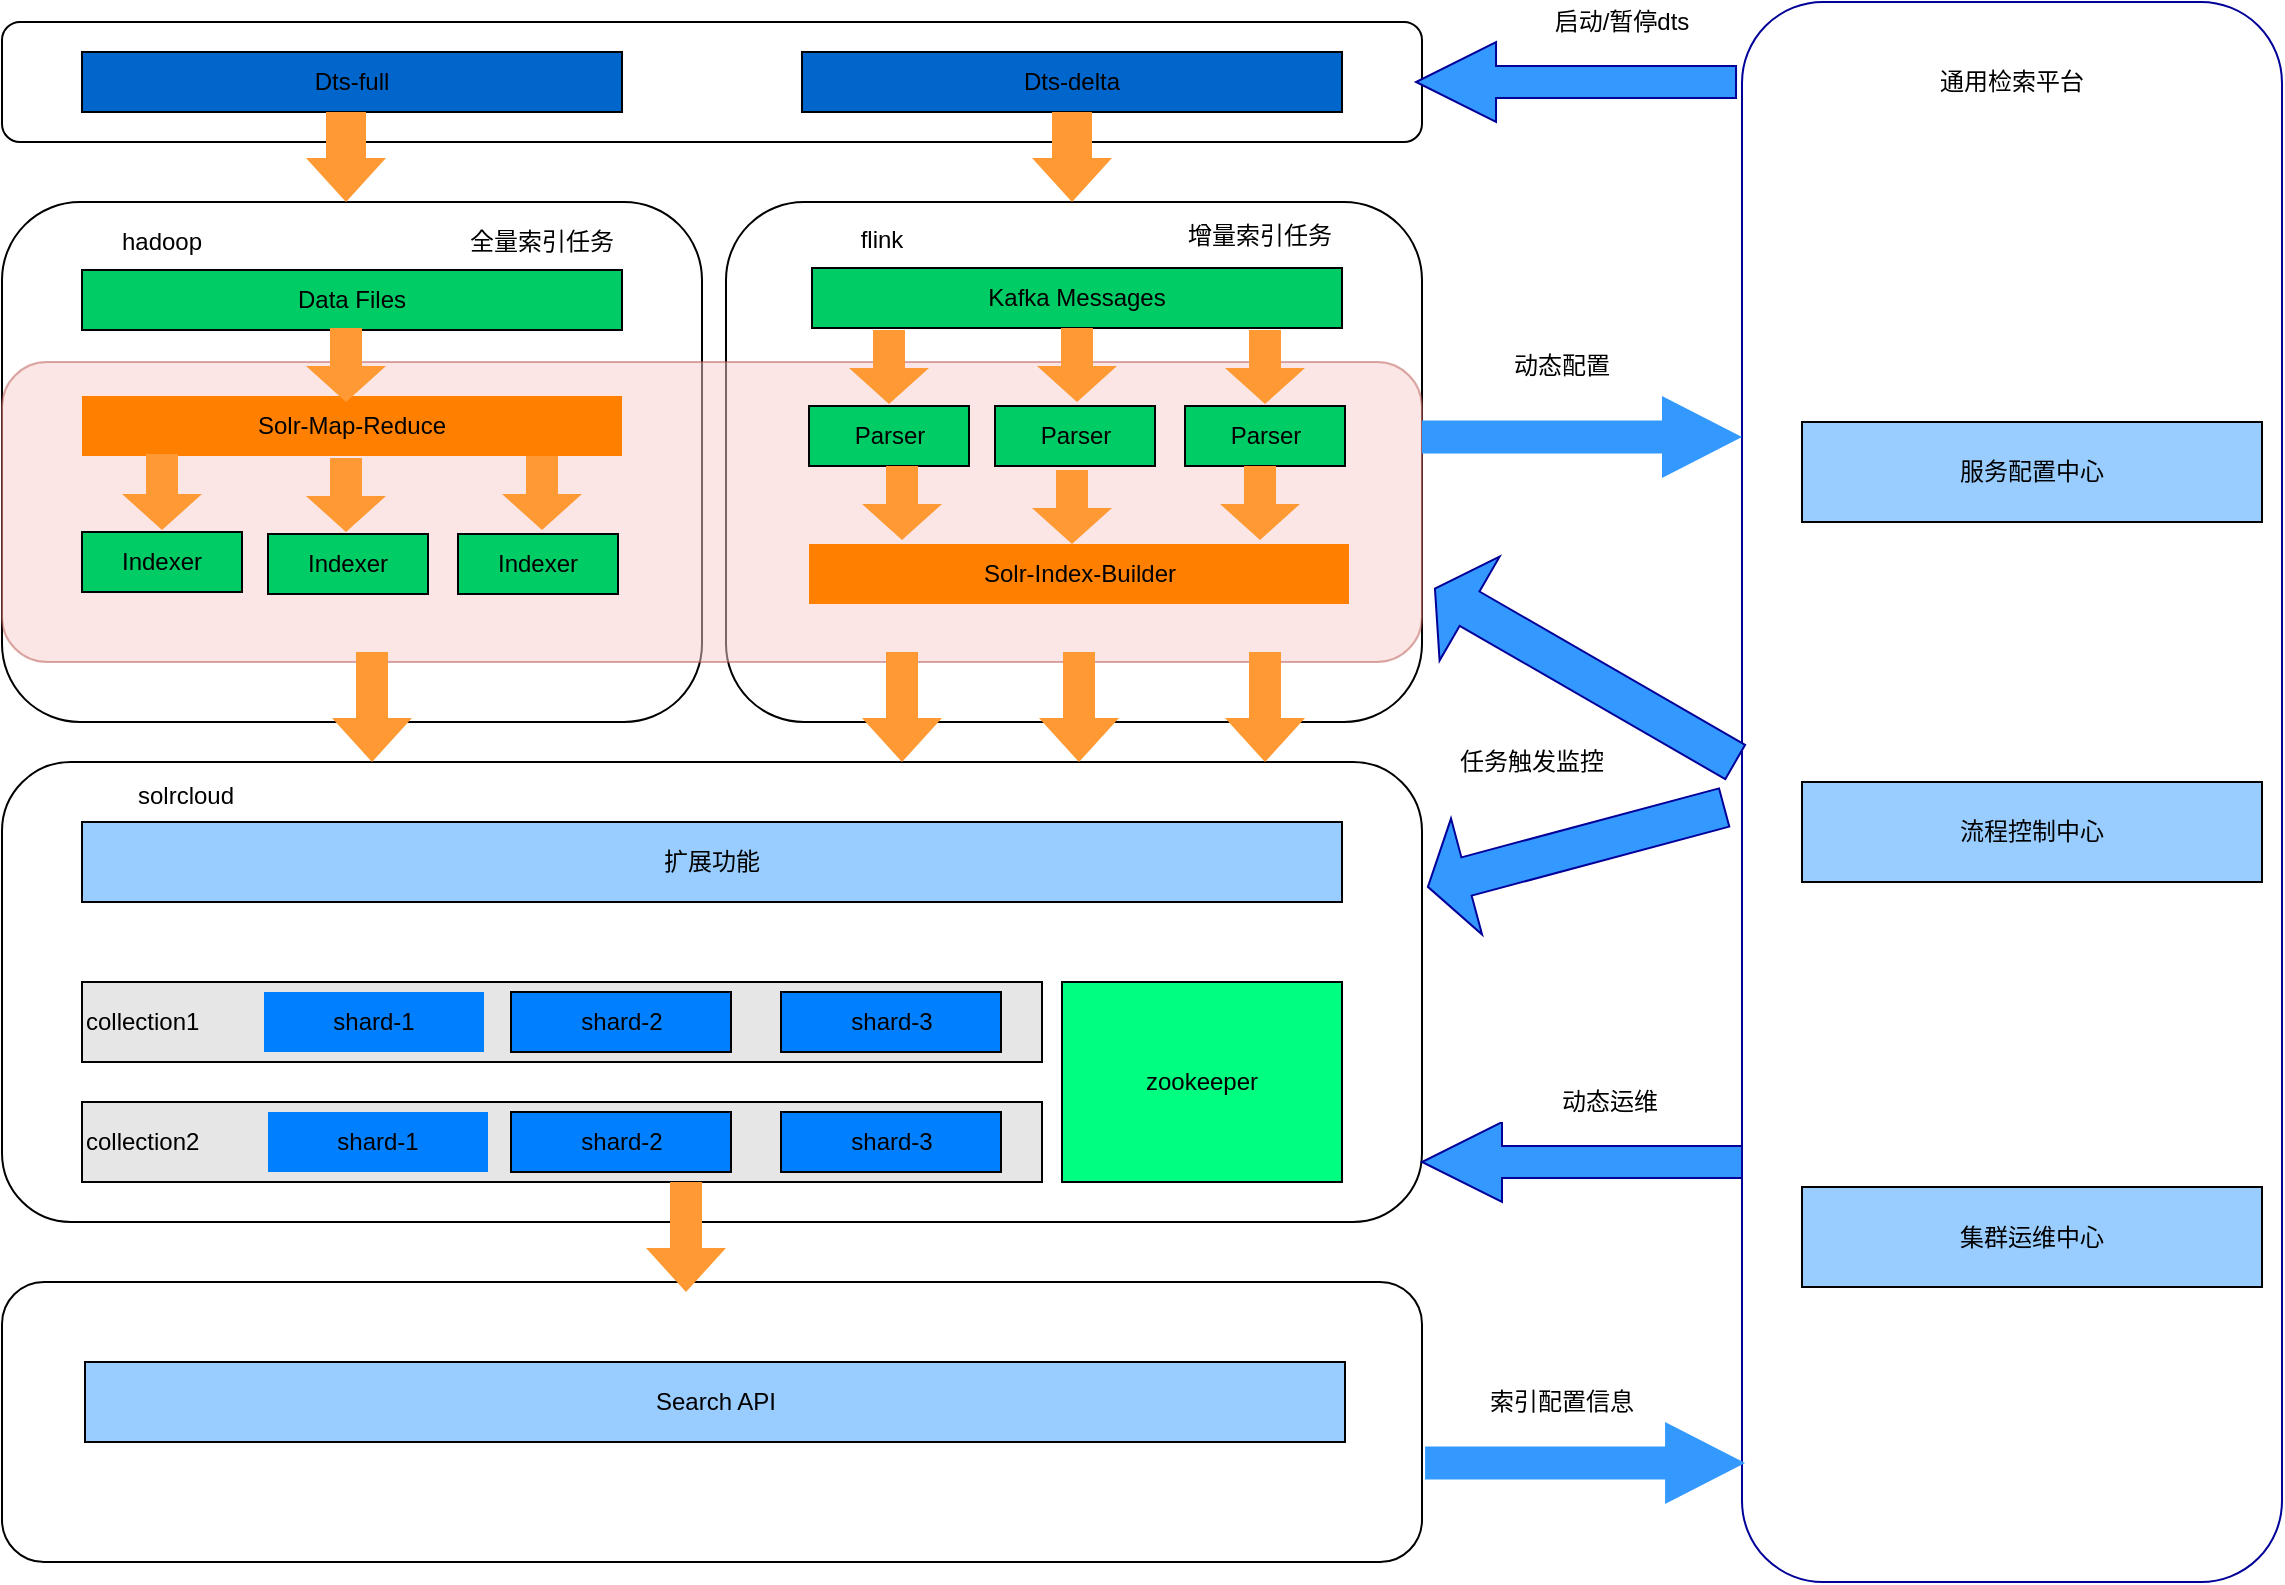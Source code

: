 <mxfile version="13.7.5" type="github">
  <diagram id="LUMRh5OlZpuZEt3NDZdp" name="Page-1">
    <mxGraphModel dx="1426" dy="803" grid="1" gridSize="10" guides="1" tooltips="1" connect="1" arrows="1" fold="1" page="1" pageScale="1" pageWidth="827" pageHeight="1169" math="0" shadow="0">
      <root>
        <mxCell id="0" />
        <mxCell id="1" parent="0" />
        <mxCell id="xKzn0QDxyfaIzEWa7lP7-2" value="" style="rounded=1;whiteSpace=wrap;html=1;" parent="1" vertex="1">
          <mxGeometry x="50" y="270" width="710" height="60" as="geometry" />
        </mxCell>
        <mxCell id="xKzn0QDxyfaIzEWa7lP7-3" value="Dts-full" style="rounded=0;whiteSpace=wrap;html=1;fillColor=#0066CC;" parent="1" vertex="1">
          <mxGeometry x="90" y="285" width="270" height="30" as="geometry" />
        </mxCell>
        <mxCell id="xKzn0QDxyfaIzEWa7lP7-4" value="Dts-delta" style="rounded=0;whiteSpace=wrap;html=1;fillColor=#0066CC;" parent="1" vertex="1">
          <mxGeometry x="450" y="285" width="270" height="30" as="geometry" />
        </mxCell>
        <mxCell id="xKzn0QDxyfaIzEWa7lP7-7" value="" style="rounded=1;whiteSpace=wrap;html=1;" parent="1" vertex="1">
          <mxGeometry x="50" y="360" width="350" height="260" as="geometry" />
        </mxCell>
        <mxCell id="xKzn0QDxyfaIzEWa7lP7-9" value="" style="rounded=1;whiteSpace=wrap;html=1;" parent="1" vertex="1">
          <mxGeometry x="50" y="640" width="710" height="230" as="geometry" />
        </mxCell>
        <mxCell id="xKzn0QDxyfaIzEWa7lP7-11" value="" style="html=1;shadow=0;dashed=0;align=center;verticalAlign=middle;shape=mxgraph.arrows2.arrow;dy=0.5;dx=22;direction=south;notch=0;fillColor=#FF9933;strokeColor=none;" parent="1" vertex="1">
          <mxGeometry x="202" y="315" width="40" height="45" as="geometry" />
        </mxCell>
        <mxCell id="xKzn0QDxyfaIzEWa7lP7-8" value="" style="rounded=1;whiteSpace=wrap;html=1;" parent="1" vertex="1">
          <mxGeometry x="412" y="360" width="348" height="260" as="geometry" />
        </mxCell>
        <mxCell id="xKzn0QDxyfaIzEWa7lP7-14" value="" style="rounded=1;whiteSpace=wrap;html=1;strokeColor=#b85450;fillColor=#f8cecc;opacity=50;" parent="1" vertex="1">
          <mxGeometry x="50" y="440" width="710" height="150" as="geometry" />
        </mxCell>
        <mxCell id="xKzn0QDxyfaIzEWa7lP7-16" value="Data Files" style="rounded=0;whiteSpace=wrap;html=1;fillColor=#00CC66;" parent="1" vertex="1">
          <mxGeometry x="90" y="394" width="270" height="30" as="geometry" />
        </mxCell>
        <mxCell id="xKzn0QDxyfaIzEWa7lP7-17" value="Kafka Messages" style="rounded=0;whiteSpace=wrap;html=1;fillColor=#00CC66;" parent="1" vertex="1">
          <mxGeometry x="455" y="393" width="265" height="30" as="geometry" />
        </mxCell>
        <mxCell id="f2b8wQUxbWhwlR0vjk2G-1" value="hadoop" style="rounded=0;whiteSpace=wrap;html=1;strokeColor=none;fillColor=#FFFFFF;" vertex="1" parent="1">
          <mxGeometry x="70" y="370" width="120" height="20" as="geometry" />
        </mxCell>
        <mxCell id="f2b8wQUxbWhwlR0vjk2G-2" value="全量索引任务&lt;span style=&quot;color: rgba(0 , 0 , 0 , 0) ; font-family: monospace ; font-size: 0px&quot;&gt;%3CmxGraphModel%3E%3Croot%3E%3CmxCell%20id%3D%220%22%2F%3E%3CmxCell%20id%3D%221%22%20parent%3D%220%22%2F%3E%3CmxCell%20id%3D%222%22%20value%3D%22hadoop%22%20style%3D%22rounded%3D0%3BwhiteSpace%3Dwrap%3Bhtml%3D1%3BfillColor%3D%2300CC66%3B%22%20vertex%3D%221%22%20parent%3D%221%22%3E%3CmxGeometry%20x%3D%2270%22%20y%3D%22370%22%20width%3D%22120%22%20height%3D%2220%22%20as%3D%22geometry%22%2F%3E%3C%2FmxCell%3E%3C%2Froot%3E%3C%2FmxGraphModel%3E&lt;/span&gt;" style="rounded=0;whiteSpace=wrap;html=1;fillColor=#FFFFFF;strokeColor=none;" vertex="1" parent="1">
          <mxGeometry x="260" y="370" width="120" height="20" as="geometry" />
        </mxCell>
        <mxCell id="f2b8wQUxbWhwlR0vjk2G-3" value="flink" style="rounded=0;whiteSpace=wrap;html=1;strokeColor=none;fillColor=#FFFFFF;" vertex="1" parent="1">
          <mxGeometry x="430" y="369" width="120" height="20" as="geometry" />
        </mxCell>
        <mxCell id="f2b8wQUxbWhwlR0vjk2G-4" value="增量索引任务" style="rounded=0;whiteSpace=wrap;html=1;strokeColor=none;fillColor=#FFFFFF;" vertex="1" parent="1">
          <mxGeometry x="619" y="367" width="120" height="20" as="geometry" />
        </mxCell>
        <mxCell id="f2b8wQUxbWhwlR0vjk2G-5" value="Solr-Map-Reduce" style="rounded=0;whiteSpace=wrap;html=1;fillColor=#FF8000;strokeColor=none;" vertex="1" parent="1">
          <mxGeometry x="90" y="457" width="270" height="30" as="geometry" />
        </mxCell>
        <mxCell id="f2b8wQUxbWhwlR0vjk2G-6" value="Indexer" style="rounded=0;whiteSpace=wrap;html=1;fillColor=#00CC66;" vertex="1" parent="1">
          <mxGeometry x="90" y="525" width="80" height="30" as="geometry" />
        </mxCell>
        <mxCell id="f2b8wQUxbWhwlR0vjk2G-7" value="Indexer" style="rounded=0;whiteSpace=wrap;html=1;fillColor=#00CC66;" vertex="1" parent="1">
          <mxGeometry x="183" y="526" width="80" height="30" as="geometry" />
        </mxCell>
        <mxCell id="f2b8wQUxbWhwlR0vjk2G-8" value="Indexer" style="rounded=0;whiteSpace=wrap;html=1;fillColor=#00CC66;" vertex="1" parent="1">
          <mxGeometry x="278" y="526" width="80" height="30" as="geometry" />
        </mxCell>
        <mxCell id="f2b8wQUxbWhwlR0vjk2G-13" value="Parser" style="rounded=0;whiteSpace=wrap;html=1;fillColor=#00CC66;" vertex="1" parent="1">
          <mxGeometry x="453.5" y="462" width="80" height="30" as="geometry" />
        </mxCell>
        <mxCell id="f2b8wQUxbWhwlR0vjk2G-14" value="Parser" style="rounded=0;whiteSpace=wrap;html=1;fillColor=#00CC66;" vertex="1" parent="1">
          <mxGeometry x="546.5" y="462" width="80" height="30" as="geometry" />
        </mxCell>
        <mxCell id="f2b8wQUxbWhwlR0vjk2G-15" value="Parser" style="rounded=0;whiteSpace=wrap;html=1;fillColor=#00CC66;" vertex="1" parent="1">
          <mxGeometry x="641.5" y="462" width="80" height="30" as="geometry" />
        </mxCell>
        <mxCell id="f2b8wQUxbWhwlR0vjk2G-16" value="Solr-Index-Builder" style="rounded=0;whiteSpace=wrap;html=1;fillColor=#FF8000;strokeColor=none;" vertex="1" parent="1">
          <mxGeometry x="453.5" y="531" width="270" height="30" as="geometry" />
        </mxCell>
        <mxCell id="f2b8wQUxbWhwlR0vjk2G-18" value="" style="html=1;shadow=0;dashed=0;align=center;verticalAlign=middle;shape=mxgraph.arrows2.arrow;dy=0.5;dx=22;direction=south;notch=0;fillColor=#FF9933;strokeColor=none;" vertex="1" parent="1">
          <mxGeometry x="565" y="315" width="40" height="45" as="geometry" />
        </mxCell>
        <mxCell id="f2b8wQUxbWhwlR0vjk2G-19" value="" style="html=1;shadow=0;dashed=0;align=center;verticalAlign=middle;shape=mxgraph.arrows2.arrow;dy=0.6;dx=18;direction=south;notch=0;fillColor=#FF9933;strokeColor=none;" vertex="1" parent="1">
          <mxGeometry x="202" y="423" width="40" height="37" as="geometry" />
        </mxCell>
        <mxCell id="f2b8wQUxbWhwlR0vjk2G-20" value="" style="html=1;shadow=0;dashed=0;align=center;verticalAlign=middle;shape=mxgraph.arrows2.arrow;dy=0.6;dx=18;direction=south;notch=0;fillColor=#FF9933;strokeColor=none;" vertex="1" parent="1">
          <mxGeometry x="567.5" y="423" width="40" height="37" as="geometry" />
        </mxCell>
        <mxCell id="f2b8wQUxbWhwlR0vjk2G-21" value="" style="html=1;shadow=0;dashed=0;align=center;verticalAlign=middle;shape=mxgraph.arrows2.arrow;dy=0.6;dx=18;direction=south;notch=0;fillColor=#FF9933;strokeColor=none;" vertex="1" parent="1">
          <mxGeometry x="473.5" y="424" width="40" height="37" as="geometry" />
        </mxCell>
        <mxCell id="f2b8wQUxbWhwlR0vjk2G-22" value="" style="html=1;shadow=0;dashed=0;align=center;verticalAlign=middle;shape=mxgraph.arrows2.arrow;dy=0.6;dx=18;direction=south;notch=0;fillColor=#FF9933;strokeColor=none;" vertex="1" parent="1">
          <mxGeometry x="661.5" y="424" width="40" height="37" as="geometry" />
        </mxCell>
        <mxCell id="f2b8wQUxbWhwlR0vjk2G-23" value="" style="html=1;shadow=0;dashed=0;align=center;verticalAlign=middle;shape=mxgraph.arrows2.arrow;dy=0.6;dx=18;direction=south;notch=0;fillColor=#FF9933;strokeColor=none;" vertex="1" parent="1">
          <mxGeometry x="110" y="486" width="40" height="38" as="geometry" />
        </mxCell>
        <mxCell id="f2b8wQUxbWhwlR0vjk2G-24" value="" style="html=1;shadow=0;dashed=0;align=center;verticalAlign=middle;shape=mxgraph.arrows2.arrow;dy=0.6;dx=18;direction=south;notch=0;fillColor=#FF9933;strokeColor=none;" vertex="1" parent="1">
          <mxGeometry x="202" y="488" width="40" height="37" as="geometry" />
        </mxCell>
        <mxCell id="f2b8wQUxbWhwlR0vjk2G-25" value="" style="html=1;shadow=0;dashed=0;align=center;verticalAlign=middle;shape=mxgraph.arrows2.arrow;dy=0.6;dx=18;direction=south;notch=0;fillColor=#FF9933;strokeColor=none;" vertex="1" parent="1">
          <mxGeometry x="300" y="487" width="40" height="37" as="geometry" />
        </mxCell>
        <mxCell id="f2b8wQUxbWhwlR0vjk2G-26" value="" style="html=1;shadow=0;dashed=0;align=center;verticalAlign=middle;shape=mxgraph.arrows2.arrow;dy=0.6;dx=18;direction=south;notch=0;fillColor=#FF9933;strokeColor=none;" vertex="1" parent="1">
          <mxGeometry x="480" y="492" width="40" height="37" as="geometry" />
        </mxCell>
        <mxCell id="f2b8wQUxbWhwlR0vjk2G-27" value="" style="html=1;shadow=0;dashed=0;align=center;verticalAlign=middle;shape=mxgraph.arrows2.arrow;dy=0.6;dx=18;direction=south;notch=0;fillColor=#FF9933;strokeColor=none;" vertex="1" parent="1">
          <mxGeometry x="565" y="494" width="40" height="37" as="geometry" />
        </mxCell>
        <mxCell id="f2b8wQUxbWhwlR0vjk2G-28" value="" style="html=1;shadow=0;dashed=0;align=center;verticalAlign=middle;shape=mxgraph.arrows2.arrow;dy=0.6;dx=18;direction=south;notch=0;fillColor=#FF9933;strokeColor=none;" vertex="1" parent="1">
          <mxGeometry x="659" y="492" width="40" height="37" as="geometry" />
        </mxCell>
        <mxCell id="f2b8wQUxbWhwlR0vjk2G-30" value="" style="html=1;shadow=0;dashed=0;align=center;verticalAlign=middle;shape=mxgraph.arrows2.arrow;dy=0.6;dx=22;direction=south;notch=0;fillColor=#FF9933;strokeColor=none;" vertex="1" parent="1">
          <mxGeometry x="215" y="585" width="40" height="55" as="geometry" />
        </mxCell>
        <mxCell id="f2b8wQUxbWhwlR0vjk2G-32" value="" style="html=1;shadow=0;dashed=0;align=center;verticalAlign=middle;shape=mxgraph.arrows2.arrow;dy=0.6;dx=22;direction=south;notch=0;fillColor=#FF9933;strokeColor=none;" vertex="1" parent="1">
          <mxGeometry x="480" y="585" width="40" height="55" as="geometry" />
        </mxCell>
        <mxCell id="f2b8wQUxbWhwlR0vjk2G-33" value="" style="html=1;shadow=0;dashed=0;align=center;verticalAlign=middle;shape=mxgraph.arrows2.arrow;dy=0.6;dx=22;direction=south;notch=0;fillColor=#FF9933;strokeColor=none;" vertex="1" parent="1">
          <mxGeometry x="568.5" y="585" width="40" height="55" as="geometry" />
        </mxCell>
        <mxCell id="f2b8wQUxbWhwlR0vjk2G-34" value="" style="html=1;shadow=0;dashed=0;align=center;verticalAlign=middle;shape=mxgraph.arrows2.arrow;dy=0.6;dx=22;direction=south;notch=0;fillColor=#FF9933;strokeColor=none;" vertex="1" parent="1">
          <mxGeometry x="661.5" y="585" width="40" height="55" as="geometry" />
        </mxCell>
        <mxCell id="f2b8wQUxbWhwlR0vjk2G-36" value="扩展功能" style="rounded=0;whiteSpace=wrap;html=1;fillColor=#99CCFF;" vertex="1" parent="1">
          <mxGeometry x="90" y="670" width="630" height="40" as="geometry" />
        </mxCell>
        <mxCell id="f2b8wQUxbWhwlR0vjk2G-37" value="solrcloud" style="rounded=0;whiteSpace=wrap;html=1;strokeColor=none;fillColor=#FFFFFF;" vertex="1" parent="1">
          <mxGeometry x="82" y="647" width="120" height="20" as="geometry" />
        </mxCell>
        <mxCell id="f2b8wQUxbWhwlR0vjk2G-38" value="collection1" style="rounded=0;whiteSpace=wrap;html=1;fillColor=#E6E6E6;align=left;" vertex="1" parent="1">
          <mxGeometry x="90" y="750" width="480" height="40" as="geometry" />
        </mxCell>
        <mxCell id="f2b8wQUxbWhwlR0vjk2G-39" value="collection2" style="rounded=0;whiteSpace=wrap;html=1;fillColor=#E6E6E6;align=left;" vertex="1" parent="1">
          <mxGeometry x="90" y="810" width="480" height="40" as="geometry" />
        </mxCell>
        <mxCell id="f2b8wQUxbWhwlR0vjk2G-40" value="shard-1" style="rounded=0;whiteSpace=wrap;html=1;strokeColor=none;fillColor=#007FFF;" vertex="1" parent="1">
          <mxGeometry x="181" y="755" width="110" height="30" as="geometry" />
        </mxCell>
        <mxCell id="f2b8wQUxbWhwlR0vjk2G-41" value="shard-2" style="rounded=0;whiteSpace=wrap;html=1;fillColor=#007FFF;" vertex="1" parent="1">
          <mxGeometry x="304.5" y="755" width="110" height="30" as="geometry" />
        </mxCell>
        <mxCell id="f2b8wQUxbWhwlR0vjk2G-42" value="shard-3" style="rounded=0;whiteSpace=wrap;html=1;fillColor=#007FFF;" vertex="1" parent="1">
          <mxGeometry x="439.5" y="755" width="110" height="30" as="geometry" />
        </mxCell>
        <mxCell id="f2b8wQUxbWhwlR0vjk2G-43" value="shard-1" style="rounded=0;whiteSpace=wrap;html=1;strokeColor=none;fillColor=#007FFF;" vertex="1" parent="1">
          <mxGeometry x="183" y="815" width="110" height="30" as="geometry" />
        </mxCell>
        <mxCell id="f2b8wQUxbWhwlR0vjk2G-44" value="shard-2" style="rounded=0;whiteSpace=wrap;html=1;fillColor=#007FFF;" vertex="1" parent="1">
          <mxGeometry x="304.5" y="815" width="110" height="30" as="geometry" />
        </mxCell>
        <mxCell id="f2b8wQUxbWhwlR0vjk2G-45" value="shard-3" style="rounded=0;whiteSpace=wrap;html=1;fillColor=#007FFF;" vertex="1" parent="1">
          <mxGeometry x="439.5" y="815" width="110" height="30" as="geometry" />
        </mxCell>
        <mxCell id="f2b8wQUxbWhwlR0vjk2G-46" value="zookeeper" style="rounded=0;whiteSpace=wrap;html=1;align=center;fillColor=#00FF80;" vertex="1" parent="1">
          <mxGeometry x="580" y="750" width="140" height="100" as="geometry" />
        </mxCell>
        <mxCell id="f2b8wQUxbWhwlR0vjk2G-47" value="" style="rounded=1;whiteSpace=wrap;html=1;" vertex="1" parent="1">
          <mxGeometry x="50" y="900" width="710" height="140" as="geometry" />
        </mxCell>
        <mxCell id="f2b8wQUxbWhwlR0vjk2G-48" value="Search API" style="rounded=0;whiteSpace=wrap;html=1;fillColor=#99CCFF;" vertex="1" parent="1">
          <mxGeometry x="91.5" y="940" width="630" height="40" as="geometry" />
        </mxCell>
        <mxCell id="f2b8wQUxbWhwlR0vjk2G-49" value="" style="html=1;shadow=0;dashed=0;align=center;verticalAlign=middle;shape=mxgraph.arrows2.arrow;dy=0.6;dx=22;direction=south;notch=0;fillColor=#FF9933;strokeColor=none;" vertex="1" parent="1">
          <mxGeometry x="372" y="850" width="40" height="55" as="geometry" />
        </mxCell>
        <mxCell id="f2b8wQUxbWhwlR0vjk2G-50" value="" style="rounded=1;whiteSpace=wrap;html=1;fillColor=#FFFFFF;strokeColor=#000099;" vertex="1" parent="1">
          <mxGeometry x="920" y="260" width="270" height="790" as="geometry" />
        </mxCell>
        <mxCell id="f2b8wQUxbWhwlR0vjk2G-51" value="服务配置中心" style="rounded=0;whiteSpace=wrap;html=1;fillColor=#99CCFF;" vertex="1" parent="1">
          <mxGeometry x="950" y="470" width="230" height="50" as="geometry" />
        </mxCell>
        <mxCell id="f2b8wQUxbWhwlR0vjk2G-52" value="流程控制中心" style="rounded=0;whiteSpace=wrap;html=1;fillColor=#99CCFF;" vertex="1" parent="1">
          <mxGeometry x="950" y="650" width="230" height="50" as="geometry" />
        </mxCell>
        <mxCell id="f2b8wQUxbWhwlR0vjk2G-53" value="集群运维中心" style="rounded=0;whiteSpace=wrap;html=1;fillColor=#99CCFF;" vertex="1" parent="1">
          <mxGeometry x="950" y="852.5" width="230" height="50" as="geometry" />
        </mxCell>
        <mxCell id="f2b8wQUxbWhwlR0vjk2G-54" value="" style="html=1;shadow=0;dashed=0;align=center;verticalAlign=middle;shape=mxgraph.arrows2.arrow;dy=0.6;dx=40;notch=0;strokeColor=none;fillColor=#3399FF;" vertex="1" parent="1">
          <mxGeometry x="760" y="457" width="160" height="41" as="geometry" />
        </mxCell>
        <mxCell id="f2b8wQUxbWhwlR0vjk2G-56" value="" style="html=1;shadow=0;dashed=0;align=center;verticalAlign=middle;shape=mxgraph.arrows2.arrow;dy=0.6;dx=40;flipH=1;notch=0;strokeColor=#000099;fillColor=#3399FF;" vertex="1" parent="1">
          <mxGeometry x="760" y="820" width="160" height="40" as="geometry" />
        </mxCell>
        <mxCell id="f2b8wQUxbWhwlR0vjk2G-59" value="" style="html=1;shadow=0;dashed=0;align=center;verticalAlign=middle;shape=mxgraph.arrows2.arrow;dy=0.67;dx=20;notch=0;strokeColor=#000099;fillColor=#3399FF;rotation=-150;" vertex="1" parent="1">
          <mxGeometry x="754.86" y="566.66" width="173.35" height="60" as="geometry" />
        </mxCell>
        <mxCell id="f2b8wQUxbWhwlR0vjk2G-60" value="" style="html=1;shadow=0;dashed=0;align=center;verticalAlign=middle;shape=mxgraph.arrows2.arrow;dy=0.67;dx=20;notch=0;strokeColor=#000099;fillColor=#3399FF;rotation=-195;" vertex="1" parent="1">
          <mxGeometry x="760.34" y="652.59" width="153.35" height="60" as="geometry" />
        </mxCell>
        <mxCell id="f2b8wQUxbWhwlR0vjk2G-61" value="通用检索平台" style="rounded=0;whiteSpace=wrap;html=1;fillColor=#FFFFFF;strokeColor=none;" vertex="1" parent="1">
          <mxGeometry x="995" y="290" width="120" height="20" as="geometry" />
        </mxCell>
        <mxCell id="f2b8wQUxbWhwlR0vjk2G-62" value="" style="html=1;shadow=0;dashed=0;align=center;verticalAlign=middle;shape=mxgraph.arrows2.arrow;dy=0.6;dx=40;flipH=1;notch=0;strokeColor=#000099;fillColor=#3399FF;" vertex="1" parent="1">
          <mxGeometry x="757.02" y="280" width="160" height="40" as="geometry" />
        </mxCell>
        <mxCell id="f2b8wQUxbWhwlR0vjk2G-64" value="启动/暂停dts" style="rounded=0;whiteSpace=wrap;html=1;fillColor=#FFFFFF;strokeColor=none;" vertex="1" parent="1">
          <mxGeometry x="800" y="260" width="120" height="20" as="geometry" />
        </mxCell>
        <mxCell id="f2b8wQUxbWhwlR0vjk2G-65" value="动态配置" style="rounded=0;whiteSpace=wrap;html=1;fillColor=#FFFFFF;strokeColor=none;" vertex="1" parent="1">
          <mxGeometry x="770" y="431.5" width="120" height="20" as="geometry" />
        </mxCell>
        <mxCell id="f2b8wQUxbWhwlR0vjk2G-66" value="任务触发监控" style="rounded=0;whiteSpace=wrap;html=1;fillColor=#FFFFFF;strokeColor=none;" vertex="1" parent="1">
          <mxGeometry x="754.86" y="630" width="120" height="20" as="geometry" />
        </mxCell>
        <mxCell id="f2b8wQUxbWhwlR0vjk2G-67" value="" style="html=1;shadow=0;dashed=0;align=center;verticalAlign=middle;shape=mxgraph.arrows2.arrow;dy=0.6;dx=40;notch=0;strokeColor=none;fillColor=#3399FF;" vertex="1" parent="1">
          <mxGeometry x="761.54" y="970" width="160" height="41" as="geometry" />
        </mxCell>
        <mxCell id="f2b8wQUxbWhwlR0vjk2G-68" value="动态运维" style="rounded=0;whiteSpace=wrap;html=1;fillColor=#FFFFFF;strokeColor=none;" vertex="1" parent="1">
          <mxGeometry x="793.69" y="800" width="120" height="20" as="geometry" />
        </mxCell>
        <mxCell id="f2b8wQUxbWhwlR0vjk2G-69" value="索引配置信息" style="rounded=0;whiteSpace=wrap;html=1;fillColor=#FFFFFF;strokeColor=none;" vertex="1" parent="1">
          <mxGeometry x="770" y="950" width="120" height="20" as="geometry" />
        </mxCell>
      </root>
    </mxGraphModel>
  </diagram>
</mxfile>
